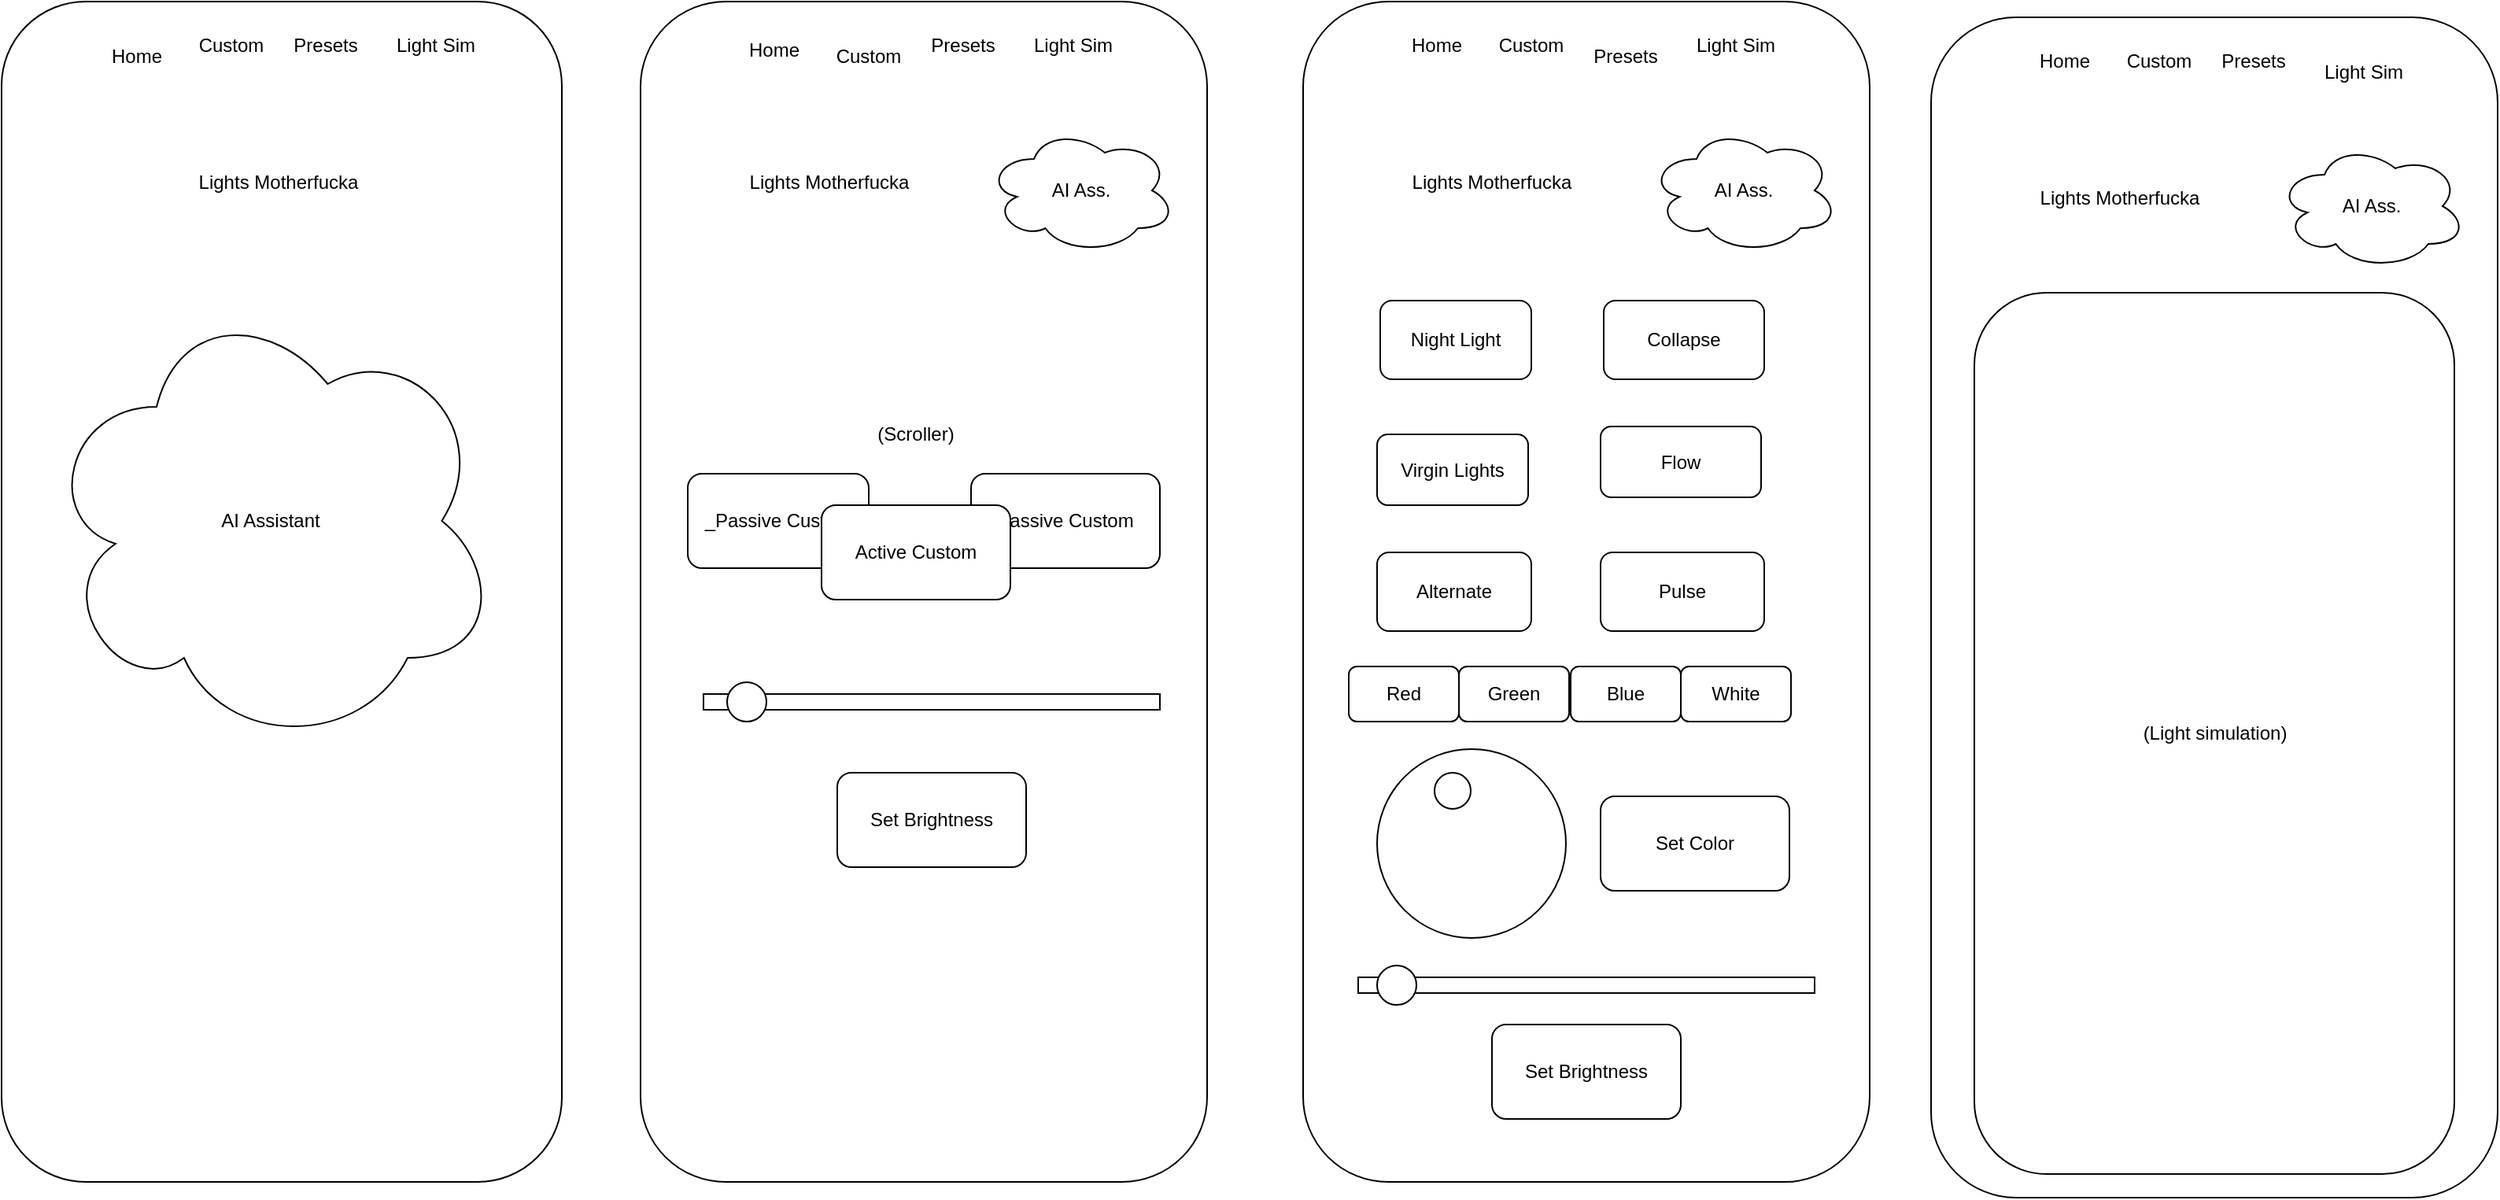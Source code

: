 <mxfile version="24.2.5" type="device">
  <diagram name="Page-1" id="Qyg-rVwQp99D65xKgYjJ">
    <mxGraphModel dx="625" dy="1721" grid="1" gridSize="10" guides="1" tooltips="1" connect="1" arrows="1" fold="1" page="1" pageScale="1" pageWidth="827" pageHeight="1169" math="0" shadow="0">
      <root>
        <mxCell id="0" />
        <mxCell id="1" parent="0" />
        <mxCell id="8d6wsy3NRJQAl5afpbAw-1" value="" style="rounded=1;whiteSpace=wrap;html=1;" vertex="1" parent="1">
          <mxGeometry x="54" y="110" width="356" height="750" as="geometry" />
        </mxCell>
        <mxCell id="8d6wsy3NRJQAl5afpbAw-2" value="Lights Motherfucka" style="text;html=1;align=center;verticalAlign=middle;whiteSpace=wrap;rounded=0;" vertex="1" parent="1">
          <mxGeometry x="120" y="210" width="220" height="30" as="geometry" />
        </mxCell>
        <mxCell id="8d6wsy3NRJQAl5afpbAw-4" value="&lt;div&gt;Presets&lt;/div&gt;&lt;div&gt;&lt;br&gt;&lt;/div&gt;" style="text;html=1;align=center;verticalAlign=middle;whiteSpace=wrap;rounded=0;" vertex="1" parent="1">
          <mxGeometry x="230" y="130" width="60" height="30" as="geometry" />
        </mxCell>
        <mxCell id="8d6wsy3NRJQAl5afpbAw-5" value="&lt;div&gt;Custom&lt;/div&gt;&lt;div&gt;&lt;br&gt;&lt;/div&gt;" style="text;html=1;align=center;verticalAlign=middle;whiteSpace=wrap;rounded=0;" vertex="1" parent="1">
          <mxGeometry x="170" y="130" width="60" height="30" as="geometry" />
        </mxCell>
        <mxCell id="8d6wsy3NRJQAl5afpbAw-6" value="&lt;div&gt;Home&lt;/div&gt;" style="text;html=1;align=center;verticalAlign=middle;whiteSpace=wrap;rounded=0;" vertex="1" parent="1">
          <mxGeometry x="110" y="130" width="60" height="30" as="geometry" />
        </mxCell>
        <mxCell id="8d6wsy3NRJQAl5afpbAw-7" value="&lt;div&gt;Light Sim&lt;/div&gt;&lt;div&gt;&lt;br&gt;&lt;/div&gt;" style="text;html=1;align=center;verticalAlign=middle;whiteSpace=wrap;rounded=0;" vertex="1" parent="1">
          <mxGeometry x="300" y="130" width="60" height="30" as="geometry" />
        </mxCell>
        <mxCell id="8d6wsy3NRJQAl5afpbAw-9" value="AI Assistant" style="ellipse;shape=cloud;whiteSpace=wrap;html=1;" vertex="1" parent="1">
          <mxGeometry x="80" y="295" width="290" height="290" as="geometry" />
        </mxCell>
        <mxCell id="8d6wsy3NRJQAl5afpbAw-10" value="" style="rounded=1;whiteSpace=wrap;html=1;" vertex="1" parent="1">
          <mxGeometry x="460" y="110" width="360" height="750" as="geometry" />
        </mxCell>
        <mxCell id="8d6wsy3NRJQAl5afpbAw-11" value="&lt;div&gt;Presets&lt;/div&gt;&lt;div&gt;&lt;br&gt;&lt;/div&gt;" style="text;html=1;align=center;verticalAlign=middle;whiteSpace=wrap;rounded=0;" vertex="1" parent="1">
          <mxGeometry x="635" y="130" width="60" height="30" as="geometry" />
        </mxCell>
        <mxCell id="8d6wsy3NRJQAl5afpbAw-12" value="&lt;div&gt;Custom&lt;/div&gt;" style="text;html=1;align=center;verticalAlign=middle;whiteSpace=wrap;rounded=0;" vertex="1" parent="1">
          <mxGeometry x="575" y="130" width="60" height="30" as="geometry" />
        </mxCell>
        <mxCell id="8d6wsy3NRJQAl5afpbAw-13" value="&lt;div&gt;Home&lt;/div&gt;&lt;div&gt;&lt;br&gt;&lt;/div&gt;&lt;div&gt;&lt;br&gt;&lt;/div&gt;" style="text;html=1;align=center;verticalAlign=middle;whiteSpace=wrap;rounded=0;" vertex="1" parent="1">
          <mxGeometry x="515" y="140" width="60" height="30" as="geometry" />
        </mxCell>
        <mxCell id="8d6wsy3NRJQAl5afpbAw-14" value="&lt;div&gt;Light Sim&lt;/div&gt;&lt;div&gt;&lt;br&gt;&lt;/div&gt;" style="text;html=1;align=center;verticalAlign=middle;whiteSpace=wrap;rounded=0;" vertex="1" parent="1">
          <mxGeometry x="705" y="130" width="60" height="30" as="geometry" />
        </mxCell>
        <mxCell id="8d6wsy3NRJQAl5afpbAw-16" value="Lights Motherfucka" style="text;html=1;align=center;verticalAlign=middle;whiteSpace=wrap;rounded=0;" vertex="1" parent="1">
          <mxGeometry x="470" y="210" width="220" height="30" as="geometry" />
        </mxCell>
        <mxCell id="8d6wsy3NRJQAl5afpbAw-17" value="AI Ass." style="ellipse;shape=cloud;whiteSpace=wrap;html=1;" vertex="1" parent="1">
          <mxGeometry x="680" y="190" width="120" height="80" as="geometry" />
        </mxCell>
        <mxCell id="8d6wsy3NRJQAl5afpbAw-20" value="_Passive Custom" style="rounded=1;whiteSpace=wrap;html=1;" vertex="1" parent="1">
          <mxGeometry x="490" y="410" width="115" height="60" as="geometry" />
        </mxCell>
        <mxCell id="8d6wsy3NRJQAl5afpbAw-21" value="Passive Custom" style="rounded=1;whiteSpace=wrap;html=1;" vertex="1" parent="1">
          <mxGeometry x="670" y="410" width="120" height="60" as="geometry" />
        </mxCell>
        <mxCell id="8d6wsy3NRJQAl5afpbAw-19" value="Active Custom" style="rounded=1;whiteSpace=wrap;html=1;" vertex="1" parent="1">
          <mxGeometry x="575" y="430" width="120" height="60" as="geometry" />
        </mxCell>
        <mxCell id="8d6wsy3NRJQAl5afpbAw-23" value="(Scroller)" style="text;html=1;align=center;verticalAlign=middle;whiteSpace=wrap;rounded=0;" vertex="1" parent="1">
          <mxGeometry x="595" y="370" width="80" height="30" as="geometry" />
        </mxCell>
        <mxCell id="8d6wsy3NRJQAl5afpbAw-30" value="" style="rounded=0;whiteSpace=wrap;html=1;" vertex="1" parent="1">
          <mxGeometry x="500" y="550" width="290" height="10" as="geometry" />
        </mxCell>
        <mxCell id="8d6wsy3NRJQAl5afpbAw-31" value="" style="ellipse;whiteSpace=wrap;html=1;aspect=fixed;" vertex="1" parent="1">
          <mxGeometry x="515" y="542.5" width="25" height="25" as="geometry" />
        </mxCell>
        <mxCell id="8d6wsy3NRJQAl5afpbAw-32" value="Set Brightness" style="rounded=1;whiteSpace=wrap;html=1;" vertex="1" parent="1">
          <mxGeometry x="585" y="600" width="120" height="60" as="geometry" />
        </mxCell>
        <mxCell id="8d6wsy3NRJQAl5afpbAw-75" value="" style="rounded=1;whiteSpace=wrap;html=1;" vertex="1" parent="1">
          <mxGeometry x="881" y="110" width="360" height="750" as="geometry" />
        </mxCell>
        <mxCell id="8d6wsy3NRJQAl5afpbAw-76" value="&lt;div&gt;Presets&lt;/div&gt;" style="text;html=1;align=center;verticalAlign=middle;whiteSpace=wrap;rounded=0;" vertex="1" parent="1">
          <mxGeometry x="1056" y="130" width="60" height="30" as="geometry" />
        </mxCell>
        <mxCell id="8d6wsy3NRJQAl5afpbAw-77" value="&lt;div&gt;Custom&lt;/div&gt;&lt;div&gt;&lt;br&gt;&lt;/div&gt;" style="text;html=1;align=center;verticalAlign=middle;whiteSpace=wrap;rounded=0;" vertex="1" parent="1">
          <mxGeometry x="996" y="130" width="60" height="30" as="geometry" />
        </mxCell>
        <mxCell id="8d6wsy3NRJQAl5afpbAw-78" value="&lt;div&gt;Home&lt;/div&gt;&lt;div&gt;&lt;br&gt;&lt;/div&gt;" style="text;html=1;align=center;verticalAlign=middle;whiteSpace=wrap;rounded=0;" vertex="1" parent="1">
          <mxGeometry x="936" y="130" width="60" height="30" as="geometry" />
        </mxCell>
        <mxCell id="8d6wsy3NRJQAl5afpbAw-79" value="&lt;div&gt;Light Sim&lt;/div&gt;&lt;div&gt;&lt;br&gt;&lt;/div&gt;" style="text;html=1;align=center;verticalAlign=middle;whiteSpace=wrap;rounded=0;" vertex="1" parent="1">
          <mxGeometry x="1126" y="130" width="60" height="30" as="geometry" />
        </mxCell>
        <mxCell id="8d6wsy3NRJQAl5afpbAw-80" value="Lights Motherfucka" style="text;html=1;align=center;verticalAlign=middle;whiteSpace=wrap;rounded=0;" vertex="1" parent="1">
          <mxGeometry x="891" y="210" width="220" height="30" as="geometry" />
        </mxCell>
        <mxCell id="8d6wsy3NRJQAl5afpbAw-81" value="AI Ass." style="ellipse;shape=cloud;whiteSpace=wrap;html=1;" vertex="1" parent="1">
          <mxGeometry x="1101" y="190" width="120" height="80" as="geometry" />
        </mxCell>
        <mxCell id="8d6wsy3NRJQAl5afpbAw-82" value="" style="rounded=0;whiteSpace=wrap;html=1;" vertex="1" parent="1">
          <mxGeometry x="916" y="730" width="290" height="10" as="geometry" />
        </mxCell>
        <mxCell id="8d6wsy3NRJQAl5afpbAw-83" value="" style="ellipse;whiteSpace=wrap;html=1;aspect=fixed;" vertex="1" parent="1">
          <mxGeometry x="928" y="722.5" width="25" height="25" as="geometry" />
        </mxCell>
        <mxCell id="8d6wsy3NRJQAl5afpbAw-84" value="Set Brightness" style="rounded=1;whiteSpace=wrap;html=1;" vertex="1" parent="1">
          <mxGeometry x="1001" y="760" width="120" height="60" as="geometry" />
        </mxCell>
        <mxCell id="8d6wsy3NRJQAl5afpbAw-85" value="Night Light" style="rounded=1;whiteSpace=wrap;html=1;" vertex="1" parent="1">
          <mxGeometry x="930" y="300" width="96" height="50" as="geometry" />
        </mxCell>
        <mxCell id="8d6wsy3NRJQAl5afpbAw-86" value="Virgin Lights" style="rounded=1;whiteSpace=wrap;html=1;" vertex="1" parent="1">
          <mxGeometry x="928" y="385" width="96" height="45" as="geometry" />
        </mxCell>
        <mxCell id="8d6wsy3NRJQAl5afpbAw-87" value="Alternate" style="rounded=1;whiteSpace=wrap;html=1;" vertex="1" parent="1">
          <mxGeometry x="928" y="460" width="98" height="50" as="geometry" />
        </mxCell>
        <mxCell id="8d6wsy3NRJQAl5afpbAw-88" value="Collapse" style="rounded=1;whiteSpace=wrap;html=1;" vertex="1" parent="1">
          <mxGeometry x="1072" y="300" width="102" height="50" as="geometry" />
        </mxCell>
        <mxCell id="8d6wsy3NRJQAl5afpbAw-89" value="Flow" style="rounded=1;whiteSpace=wrap;html=1;" vertex="1" parent="1">
          <mxGeometry x="1070" y="380" width="102" height="45" as="geometry" />
        </mxCell>
        <mxCell id="8d6wsy3NRJQAl5afpbAw-90" value="Pulse" style="rounded=1;whiteSpace=wrap;html=1;" vertex="1" parent="1">
          <mxGeometry x="1070" y="460" width="104" height="50" as="geometry" />
        </mxCell>
        <mxCell id="8d6wsy3NRJQAl5afpbAw-91" value="Red" style="rounded=1;whiteSpace=wrap;html=1;" vertex="1" parent="1">
          <mxGeometry x="910" y="532.5" width="70" height="35" as="geometry" />
        </mxCell>
        <mxCell id="8d6wsy3NRJQAl5afpbAw-92" value="Green" style="rounded=1;whiteSpace=wrap;html=1;" vertex="1" parent="1">
          <mxGeometry x="980" y="532.5" width="70" height="35" as="geometry" />
        </mxCell>
        <mxCell id="8d6wsy3NRJQAl5afpbAw-93" value="Blue" style="rounded=1;whiteSpace=wrap;html=1;" vertex="1" parent="1">
          <mxGeometry x="1051" y="532.5" width="70" height="35" as="geometry" />
        </mxCell>
        <mxCell id="8d6wsy3NRJQAl5afpbAw-94" value="White" style="rounded=1;whiteSpace=wrap;html=1;" vertex="1" parent="1">
          <mxGeometry x="1121" y="532.5" width="70" height="35" as="geometry" />
        </mxCell>
        <mxCell id="8d6wsy3NRJQAl5afpbAw-95" value="" style="ellipse;whiteSpace=wrap;html=1;aspect=fixed;" vertex="1" parent="1">
          <mxGeometry x="928" y="585" width="120" height="120" as="geometry" />
        </mxCell>
        <mxCell id="8d6wsy3NRJQAl5afpbAw-96" value="" style="ellipse;whiteSpace=wrap;html=1;aspect=fixed;" vertex="1" parent="1">
          <mxGeometry x="964.5" y="600" width="23" height="23" as="geometry" />
        </mxCell>
        <mxCell id="8d6wsy3NRJQAl5afpbAw-97" value="Set Color" style="rounded=1;whiteSpace=wrap;html=1;" vertex="1" parent="1">
          <mxGeometry x="1070" y="615" width="120" height="60" as="geometry" />
        </mxCell>
        <mxCell id="8d6wsy3NRJQAl5afpbAw-98" value="" style="rounded=1;whiteSpace=wrap;html=1;" vertex="1" parent="1">
          <mxGeometry x="1280" y="120" width="360" height="750" as="geometry" />
        </mxCell>
        <mxCell id="8d6wsy3NRJQAl5afpbAw-99" value="&lt;div&gt;Presets&lt;/div&gt;&lt;div&gt;&lt;br&gt;&lt;/div&gt;" style="text;html=1;align=center;verticalAlign=middle;whiteSpace=wrap;rounded=0;" vertex="1" parent="1">
          <mxGeometry x="1455" y="140" width="60" height="30" as="geometry" />
        </mxCell>
        <mxCell id="8d6wsy3NRJQAl5afpbAw-100" value="&lt;div&gt;Custom&lt;/div&gt;&lt;div&gt;&lt;br&gt;&lt;/div&gt;" style="text;html=1;align=center;verticalAlign=middle;whiteSpace=wrap;rounded=0;" vertex="1" parent="1">
          <mxGeometry x="1395" y="140" width="60" height="30" as="geometry" />
        </mxCell>
        <mxCell id="8d6wsy3NRJQAl5afpbAw-101" value="&lt;div&gt;Home&lt;/div&gt;&lt;div&gt;&lt;br&gt;&lt;/div&gt;" style="text;html=1;align=center;verticalAlign=middle;whiteSpace=wrap;rounded=0;" vertex="1" parent="1">
          <mxGeometry x="1335" y="140" width="60" height="30" as="geometry" />
        </mxCell>
        <mxCell id="8d6wsy3NRJQAl5afpbAw-102" value="&lt;div&gt;Light Sim&lt;/div&gt;" style="text;html=1;align=center;verticalAlign=middle;whiteSpace=wrap;rounded=0;" vertex="1" parent="1">
          <mxGeometry x="1525" y="140" width="60" height="30" as="geometry" />
        </mxCell>
        <mxCell id="8d6wsy3NRJQAl5afpbAw-103" value="Lights Motherfucka" style="text;html=1;align=center;verticalAlign=middle;whiteSpace=wrap;rounded=0;" vertex="1" parent="1">
          <mxGeometry x="1290" y="220" width="220" height="30" as="geometry" />
        </mxCell>
        <mxCell id="8d6wsy3NRJQAl5afpbAw-104" value="AI Ass." style="ellipse;shape=cloud;whiteSpace=wrap;html=1;" vertex="1" parent="1">
          <mxGeometry x="1500" y="200" width="120" height="80" as="geometry" />
        </mxCell>
        <mxCell id="8d6wsy3NRJQAl5afpbAw-122" value="(Light simulation)" style="rounded=1;whiteSpace=wrap;html=1;" vertex="1" parent="1">
          <mxGeometry x="1307.5" y="295" width="305" height="560" as="geometry" />
        </mxCell>
      </root>
    </mxGraphModel>
  </diagram>
</mxfile>
